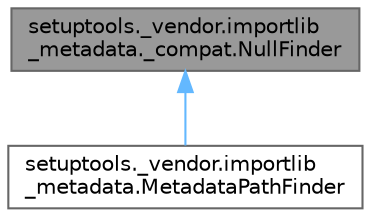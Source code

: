 digraph "setuptools._vendor.importlib_metadata._compat.NullFinder"
{
 // LATEX_PDF_SIZE
  bgcolor="transparent";
  edge [fontname=Helvetica,fontsize=10,labelfontname=Helvetica,labelfontsize=10];
  node [fontname=Helvetica,fontsize=10,shape=box,height=0.2,width=0.4];
  Node1 [id="Node000001",label="setuptools._vendor.importlib\l_metadata._compat.NullFinder",height=0.2,width=0.4,color="gray40", fillcolor="grey60", style="filled", fontcolor="black",tooltip=" "];
  Node1 -> Node2 [id="edge1_Node000001_Node000002",dir="back",color="steelblue1",style="solid",tooltip=" "];
  Node2 [id="Node000002",label="setuptools._vendor.importlib\l_metadata.MetadataPathFinder",height=0.2,width=0.4,color="gray40", fillcolor="white", style="filled",URL="$classsetuptools_1_1__vendor_1_1importlib__metadata_1_1_metadata_path_finder.html",tooltip=" "];
}
